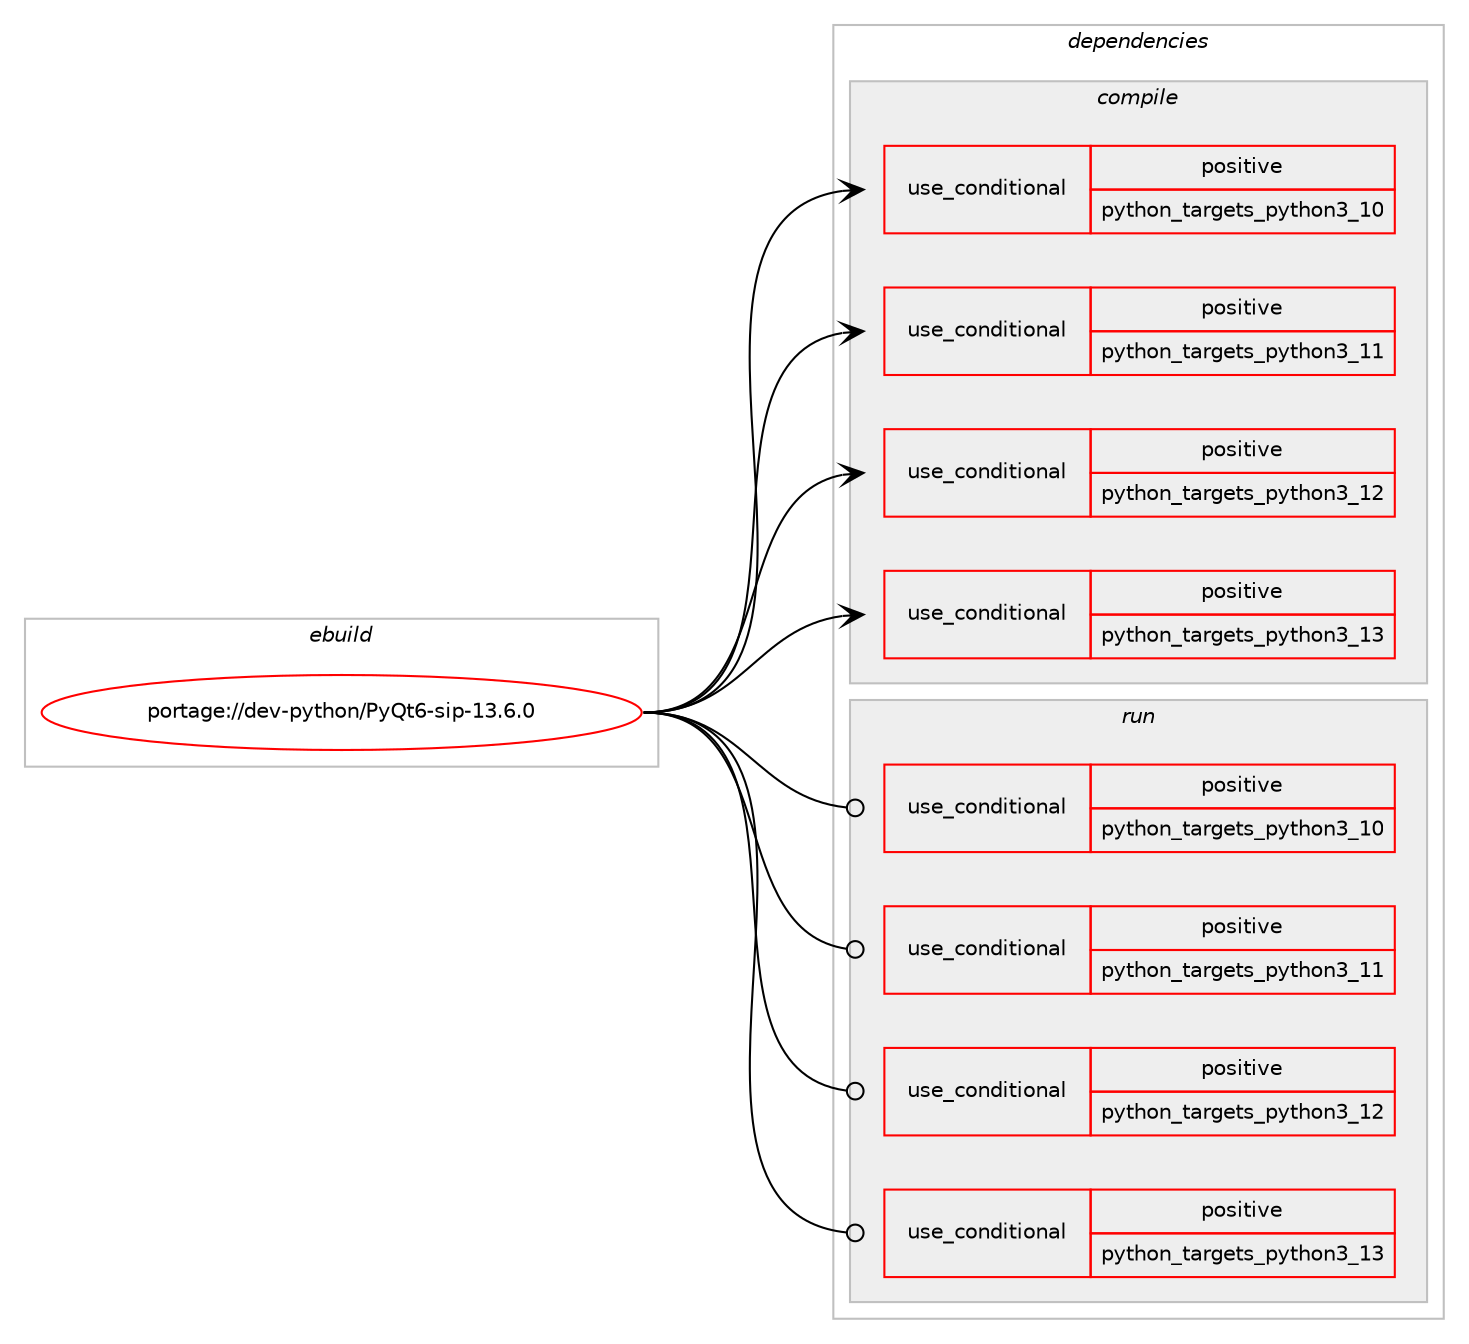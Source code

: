 digraph prolog {

# *************
# Graph options
# *************

newrank=true;
concentrate=true;
compound=true;
graph [rankdir=LR,fontname=Helvetica,fontsize=10,ranksep=1.5];#, ranksep=2.5, nodesep=0.2];
edge  [arrowhead=vee];
node  [fontname=Helvetica,fontsize=10];

# **********
# The ebuild
# **********

subgraph cluster_leftcol {
color=gray;
rank=same;
label=<<i>ebuild</i>>;
id [label="portage://dev-python/PyQt6-sip-13.6.0", color=red, width=4, href="../dev-python/PyQt6-sip-13.6.0.svg"];
}

# ****************
# The dependencies
# ****************

subgraph cluster_midcol {
color=gray;
label=<<i>dependencies</i>>;
subgraph cluster_compile {
fillcolor="#eeeeee";
style=filled;
label=<<i>compile</i>>;
subgraph cond29779 {
dependency70922 [label=<<TABLE BORDER="0" CELLBORDER="1" CELLSPACING="0" CELLPADDING="4"><TR><TD ROWSPAN="3" CELLPADDING="10">use_conditional</TD></TR><TR><TD>positive</TD></TR><TR><TD>python_targets_python3_10</TD></TR></TABLE>>, shape=none, color=red];
# *** BEGIN UNKNOWN DEPENDENCY TYPE (TODO) ***
# dependency70922 -> package_dependency(portage://dev-python/PyQt6-sip-13.6.0,install,no,dev-lang,python,none,[,,],[slot(3.10)],[])
# *** END UNKNOWN DEPENDENCY TYPE (TODO) ***

}
id:e -> dependency70922:w [weight=20,style="solid",arrowhead="vee"];
subgraph cond29780 {
dependency70923 [label=<<TABLE BORDER="0" CELLBORDER="1" CELLSPACING="0" CELLPADDING="4"><TR><TD ROWSPAN="3" CELLPADDING="10">use_conditional</TD></TR><TR><TD>positive</TD></TR><TR><TD>python_targets_python3_11</TD></TR></TABLE>>, shape=none, color=red];
# *** BEGIN UNKNOWN DEPENDENCY TYPE (TODO) ***
# dependency70923 -> package_dependency(portage://dev-python/PyQt6-sip-13.6.0,install,no,dev-lang,python,none,[,,],[slot(3.11)],[])
# *** END UNKNOWN DEPENDENCY TYPE (TODO) ***

}
id:e -> dependency70923:w [weight=20,style="solid",arrowhead="vee"];
subgraph cond29781 {
dependency70924 [label=<<TABLE BORDER="0" CELLBORDER="1" CELLSPACING="0" CELLPADDING="4"><TR><TD ROWSPAN="3" CELLPADDING="10">use_conditional</TD></TR><TR><TD>positive</TD></TR><TR><TD>python_targets_python3_12</TD></TR></TABLE>>, shape=none, color=red];
# *** BEGIN UNKNOWN DEPENDENCY TYPE (TODO) ***
# dependency70924 -> package_dependency(portage://dev-python/PyQt6-sip-13.6.0,install,no,dev-lang,python,none,[,,],[slot(3.12)],[])
# *** END UNKNOWN DEPENDENCY TYPE (TODO) ***

}
id:e -> dependency70924:w [weight=20,style="solid",arrowhead="vee"];
subgraph cond29782 {
dependency70925 [label=<<TABLE BORDER="0" CELLBORDER="1" CELLSPACING="0" CELLPADDING="4"><TR><TD ROWSPAN="3" CELLPADDING="10">use_conditional</TD></TR><TR><TD>positive</TD></TR><TR><TD>python_targets_python3_13</TD></TR></TABLE>>, shape=none, color=red];
# *** BEGIN UNKNOWN DEPENDENCY TYPE (TODO) ***
# dependency70925 -> package_dependency(portage://dev-python/PyQt6-sip-13.6.0,install,no,dev-lang,python,none,[,,],[slot(3.13)],[])
# *** END UNKNOWN DEPENDENCY TYPE (TODO) ***

}
id:e -> dependency70925:w [weight=20,style="solid",arrowhead="vee"];
}
subgraph cluster_compileandrun {
fillcolor="#eeeeee";
style=filled;
label=<<i>compile and run</i>>;
}
subgraph cluster_run {
fillcolor="#eeeeee";
style=filled;
label=<<i>run</i>>;
subgraph cond29783 {
dependency70926 [label=<<TABLE BORDER="0" CELLBORDER="1" CELLSPACING="0" CELLPADDING="4"><TR><TD ROWSPAN="3" CELLPADDING="10">use_conditional</TD></TR><TR><TD>positive</TD></TR><TR><TD>python_targets_python3_10</TD></TR></TABLE>>, shape=none, color=red];
# *** BEGIN UNKNOWN DEPENDENCY TYPE (TODO) ***
# dependency70926 -> package_dependency(portage://dev-python/PyQt6-sip-13.6.0,run,no,dev-lang,python,none,[,,],[slot(3.10)],[])
# *** END UNKNOWN DEPENDENCY TYPE (TODO) ***

}
id:e -> dependency70926:w [weight=20,style="solid",arrowhead="odot"];
subgraph cond29784 {
dependency70927 [label=<<TABLE BORDER="0" CELLBORDER="1" CELLSPACING="0" CELLPADDING="4"><TR><TD ROWSPAN="3" CELLPADDING="10">use_conditional</TD></TR><TR><TD>positive</TD></TR><TR><TD>python_targets_python3_11</TD></TR></TABLE>>, shape=none, color=red];
# *** BEGIN UNKNOWN DEPENDENCY TYPE (TODO) ***
# dependency70927 -> package_dependency(portage://dev-python/PyQt6-sip-13.6.0,run,no,dev-lang,python,none,[,,],[slot(3.11)],[])
# *** END UNKNOWN DEPENDENCY TYPE (TODO) ***

}
id:e -> dependency70927:w [weight=20,style="solid",arrowhead="odot"];
subgraph cond29785 {
dependency70928 [label=<<TABLE BORDER="0" CELLBORDER="1" CELLSPACING="0" CELLPADDING="4"><TR><TD ROWSPAN="3" CELLPADDING="10">use_conditional</TD></TR><TR><TD>positive</TD></TR><TR><TD>python_targets_python3_12</TD></TR></TABLE>>, shape=none, color=red];
# *** BEGIN UNKNOWN DEPENDENCY TYPE (TODO) ***
# dependency70928 -> package_dependency(portage://dev-python/PyQt6-sip-13.6.0,run,no,dev-lang,python,none,[,,],[slot(3.12)],[])
# *** END UNKNOWN DEPENDENCY TYPE (TODO) ***

}
id:e -> dependency70928:w [weight=20,style="solid",arrowhead="odot"];
subgraph cond29786 {
dependency70929 [label=<<TABLE BORDER="0" CELLBORDER="1" CELLSPACING="0" CELLPADDING="4"><TR><TD ROWSPAN="3" CELLPADDING="10">use_conditional</TD></TR><TR><TD>positive</TD></TR><TR><TD>python_targets_python3_13</TD></TR></TABLE>>, shape=none, color=red];
# *** BEGIN UNKNOWN DEPENDENCY TYPE (TODO) ***
# dependency70929 -> package_dependency(portage://dev-python/PyQt6-sip-13.6.0,run,no,dev-lang,python,none,[,,],[slot(3.13)],[])
# *** END UNKNOWN DEPENDENCY TYPE (TODO) ***

}
id:e -> dependency70929:w [weight=20,style="solid",arrowhead="odot"];
}
}

# **************
# The candidates
# **************

subgraph cluster_choices {
rank=same;
color=gray;
label=<<i>candidates</i>>;

}

}
